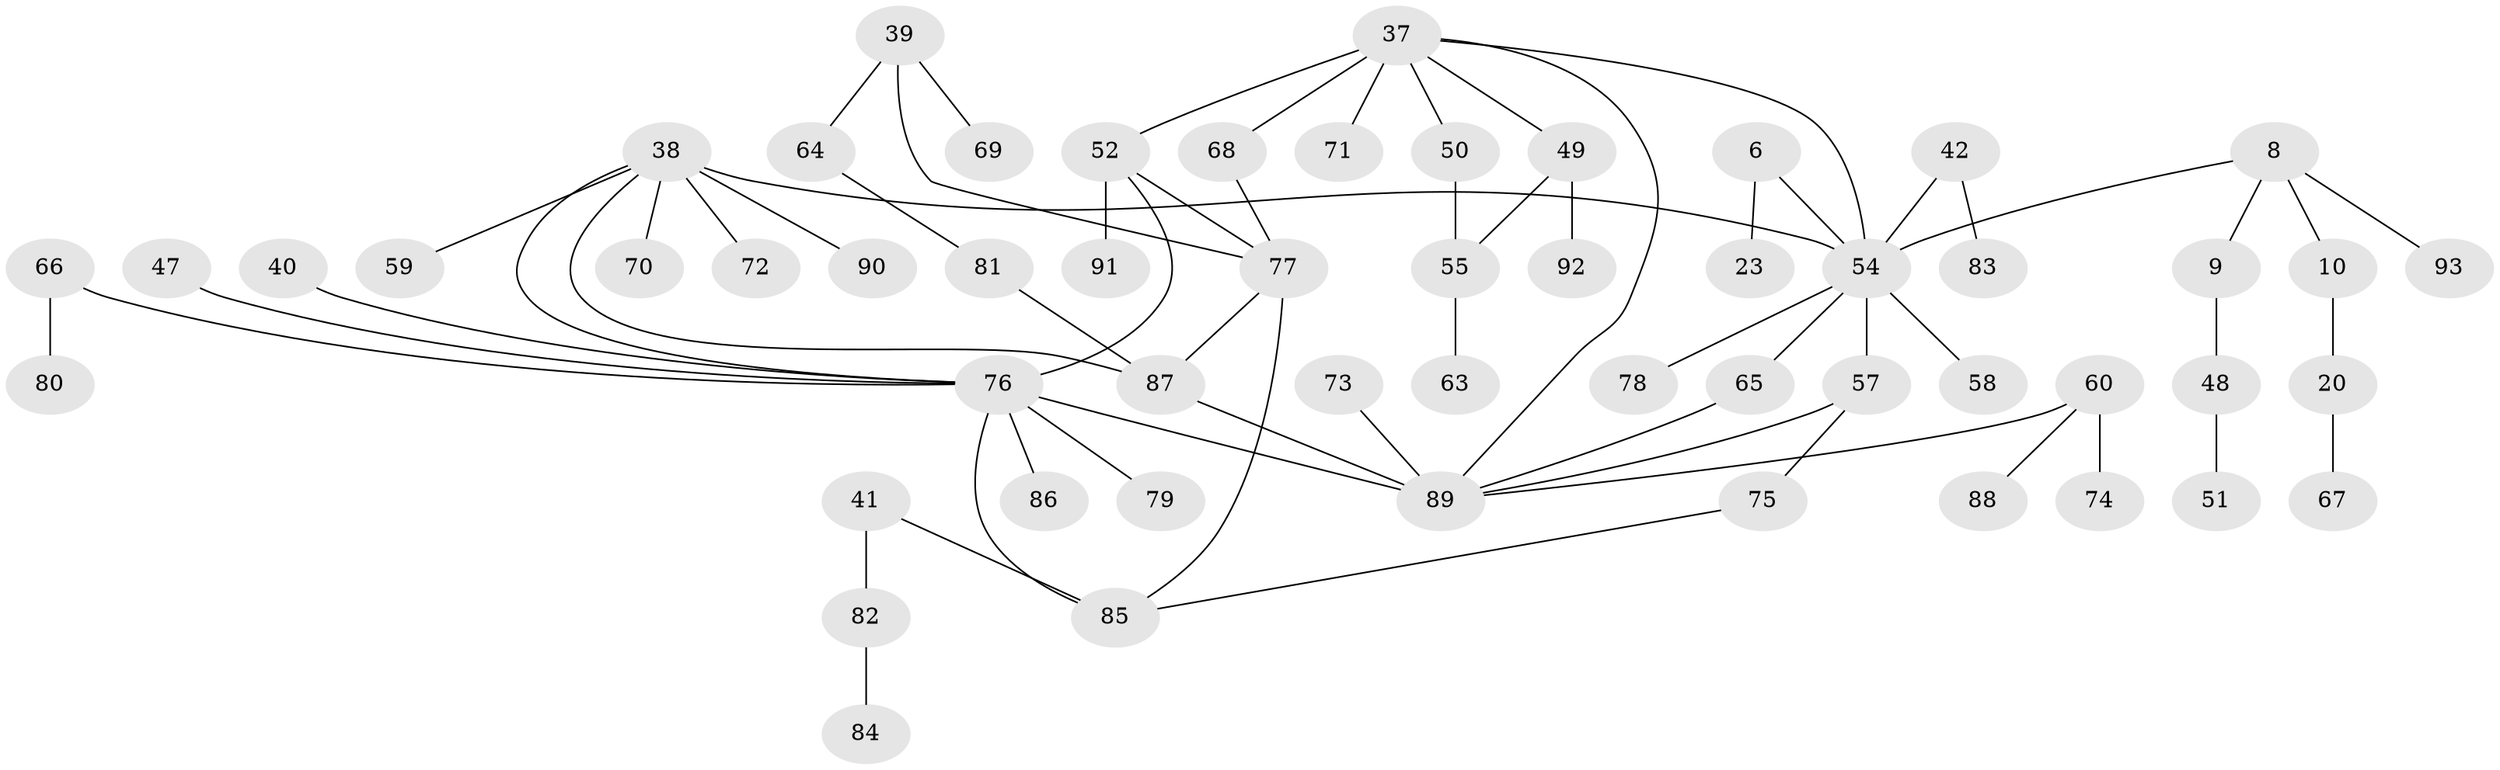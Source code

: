// original degree distribution, {2: 0.27956989247311825, 4: 0.08602150537634409, 3: 0.21505376344086022, 7: 0.021505376344086023, 5: 0.043010752688172046, 6: 0.010752688172043012, 1: 0.34408602150537637}
// Generated by graph-tools (version 1.1) at 2025/44/03/04/25 21:44:25]
// undirected, 55 vertices, 65 edges
graph export_dot {
graph [start="1"]
  node [color=gray90,style=filled];
  6;
  8;
  9;
  10;
  20;
  23;
  37 [super="+34"];
  38 [super="+3+15+35"];
  39;
  40;
  41;
  42;
  47;
  48;
  49 [super="+36"];
  50 [super="+46"];
  51;
  52 [super="+43"];
  54 [super="+4+14+19+5"];
  55;
  57;
  58;
  59;
  60;
  63;
  64;
  65 [super="+11"];
  66;
  67;
  68;
  69;
  70;
  71 [super="+62"];
  72;
  73;
  74;
  75;
  76 [super="+18+24+22+25"];
  77 [super="+31"];
  78;
  79;
  80;
  81;
  82;
  83;
  84;
  85 [super="+28"];
  86;
  87 [super="+45"];
  88;
  89 [super="+56+61+53"];
  90;
  91;
  92;
  93;
  6 -- 23;
  6 -- 54;
  8 -- 9;
  8 -- 10;
  8 -- 93;
  8 -- 54;
  9 -- 48;
  10 -- 20;
  20 -- 67;
  37 -- 71 [weight=2];
  37 -- 68;
  37 -- 54;
  37 -- 49;
  37 -- 52;
  37 -- 89;
  37 -- 50;
  38 -- 54 [weight=2];
  38 -- 59;
  38 -- 72;
  38 -- 70;
  38 -- 90;
  38 -- 76;
  38 -- 87;
  39 -- 64;
  39 -- 69;
  39 -- 77;
  40 -- 76;
  41 -- 82;
  41 -- 85;
  42 -- 83;
  42 -- 54;
  47 -- 76;
  48 -- 51;
  49 -- 55;
  49 -- 92;
  50 -- 55;
  52 -- 91;
  52 -- 76;
  52 -- 77;
  54 -- 57;
  54 -- 58;
  54 -- 65;
  54 -- 78;
  55 -- 63;
  57 -- 75;
  57 -- 89;
  60 -- 74;
  60 -- 88;
  60 -- 89 [weight=2];
  64 -- 81;
  65 -- 89;
  66 -- 80;
  66 -- 76;
  68 -- 77;
  73 -- 89;
  75 -- 85;
  76 -- 79;
  76 -- 86;
  76 -- 85;
  76 -- 89 [weight=2];
  77 -- 85;
  77 -- 87;
  81 -- 87;
  82 -- 84;
  87 -- 89 [weight=2];
}

